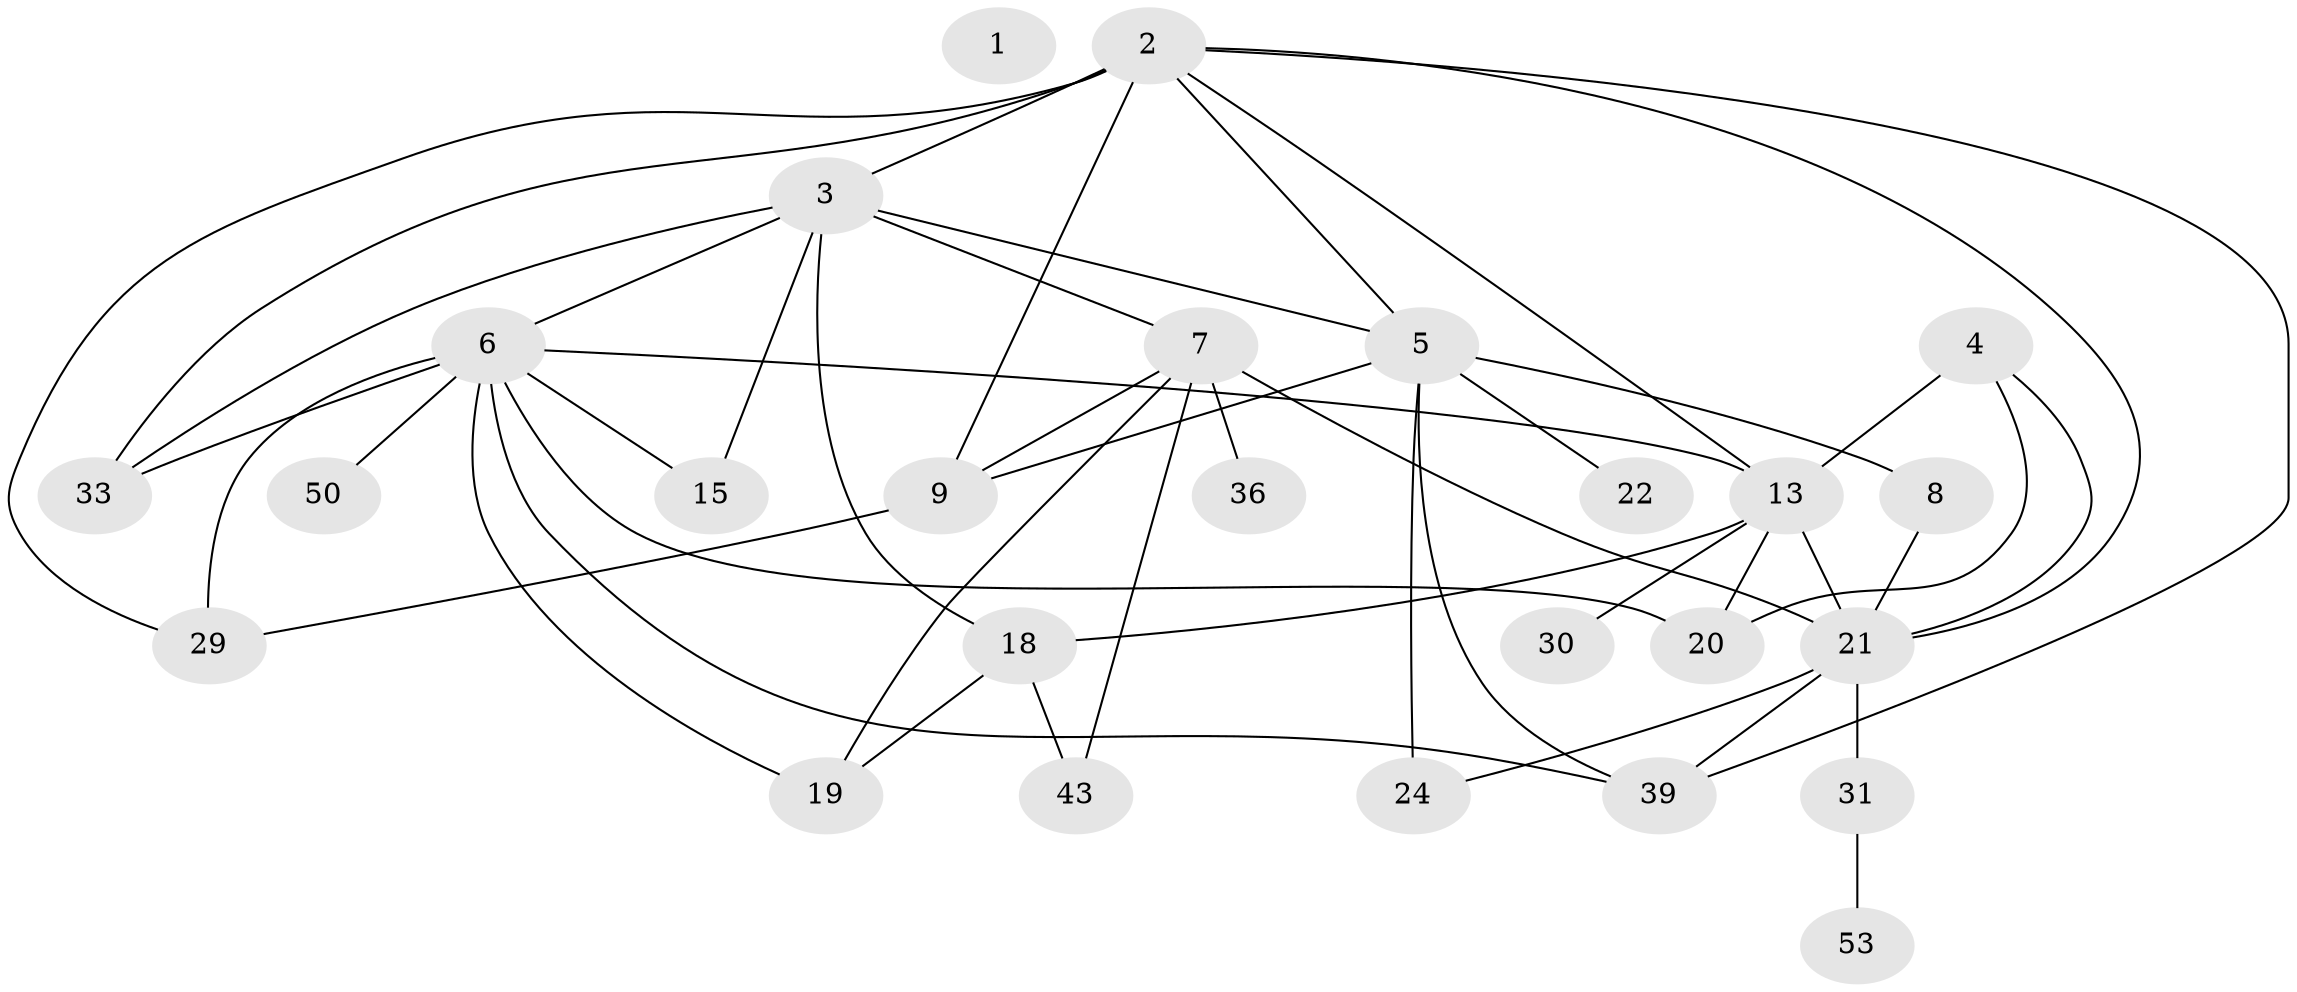 // original degree distribution, {0: 0.018867924528301886, 2: 0.18867924528301888, 3: 0.18867924528301888, 1: 0.1509433962264151, 4: 0.3018867924528302, 6: 0.03773584905660377, 5: 0.11320754716981132}
// Generated by graph-tools (version 1.1) at 2025/13/03/09/25 04:13:00]
// undirected, 26 vertices, 47 edges
graph export_dot {
graph [start="1"]
  node [color=gray90,style=filled];
  1;
  2 [super="+11+14"];
  3 [super="+16+17+37"];
  4 [super="+28"];
  5 [super="+10+41"];
  6 [super="+32+48+49"];
  7 [super="+12+34+51"];
  8 [super="+23"];
  9 [super="+26+27+42"];
  13 [super="+38+40+45"];
  15;
  18 [super="+25+52"];
  19;
  20;
  21 [super="+35+44+47"];
  22;
  24;
  29;
  30;
  31;
  33;
  36;
  39 [super="+46"];
  43;
  50;
  53;
  2 -- 29;
  2 -- 33;
  2 -- 5;
  2 -- 3;
  2 -- 9;
  2 -- 13;
  2 -- 21;
  2 -- 39;
  3 -- 33;
  3 -- 6;
  3 -- 15;
  3 -- 5;
  3 -- 7;
  3 -- 18;
  4 -- 21;
  4 -- 20;
  4 -- 13 [weight=2];
  5 -- 22;
  5 -- 39 [weight=2];
  5 -- 24;
  5 -- 8;
  5 -- 9;
  6 -- 33;
  6 -- 29 [weight=2];
  6 -- 50;
  6 -- 20;
  6 -- 15;
  6 -- 19;
  6 -- 13;
  6 -- 39;
  7 -- 43;
  7 -- 36;
  7 -- 19;
  7 -- 9;
  7 -- 21 [weight=3];
  8 -- 21;
  9 -- 29;
  13 -- 30;
  13 -- 20;
  13 -- 18;
  13 -- 21;
  18 -- 19;
  18 -- 43;
  21 -- 24;
  21 -- 31;
  21 -- 39 [weight=2];
  31 -- 53;
}

